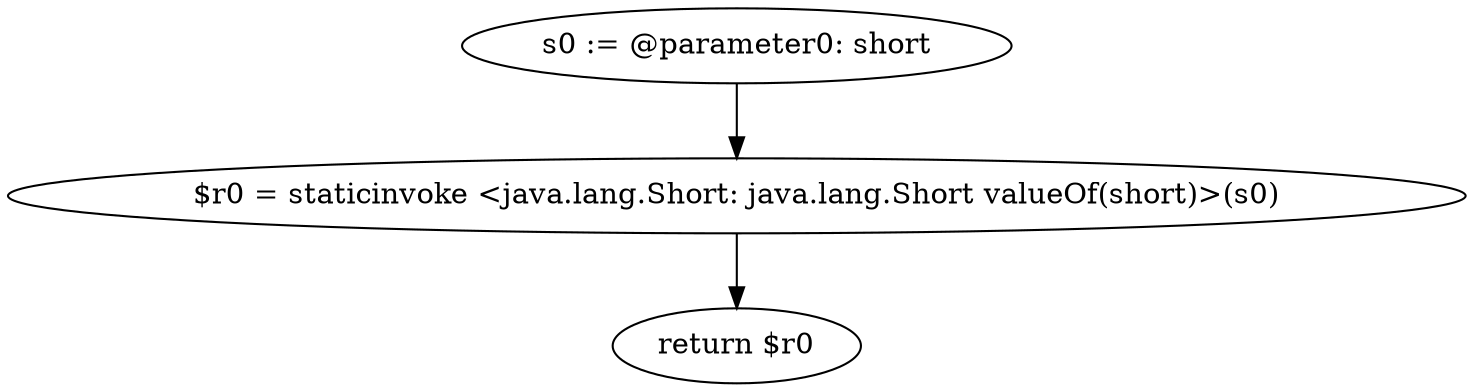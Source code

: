 digraph "unitGraph" {
    "s0 := @parameter0: short"
    "$r0 = staticinvoke <java.lang.Short: java.lang.Short valueOf(short)>(s0)"
    "return $r0"
    "s0 := @parameter0: short"->"$r0 = staticinvoke <java.lang.Short: java.lang.Short valueOf(short)>(s0)";
    "$r0 = staticinvoke <java.lang.Short: java.lang.Short valueOf(short)>(s0)"->"return $r0";
}
